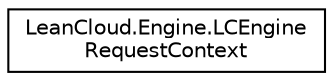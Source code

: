 digraph "Graphical Class Hierarchy"
{
  edge [fontname="Helvetica",fontsize="10",labelfontname="Helvetica",labelfontsize="10"];
  node [fontname="Helvetica",fontsize="10",shape=record];
  rankdir="LR";
  Node1 [label="LeanCloud.Engine.LCEngine\lRequestContext",height=0.2,width=0.4,color="black", fillcolor="white", style="filled",URL="$classLeanCloud_1_1Engine_1_1LCEngineRequestContext.html",tooltip="LCEngineRequestContext provides the context of engine request. "];
}
